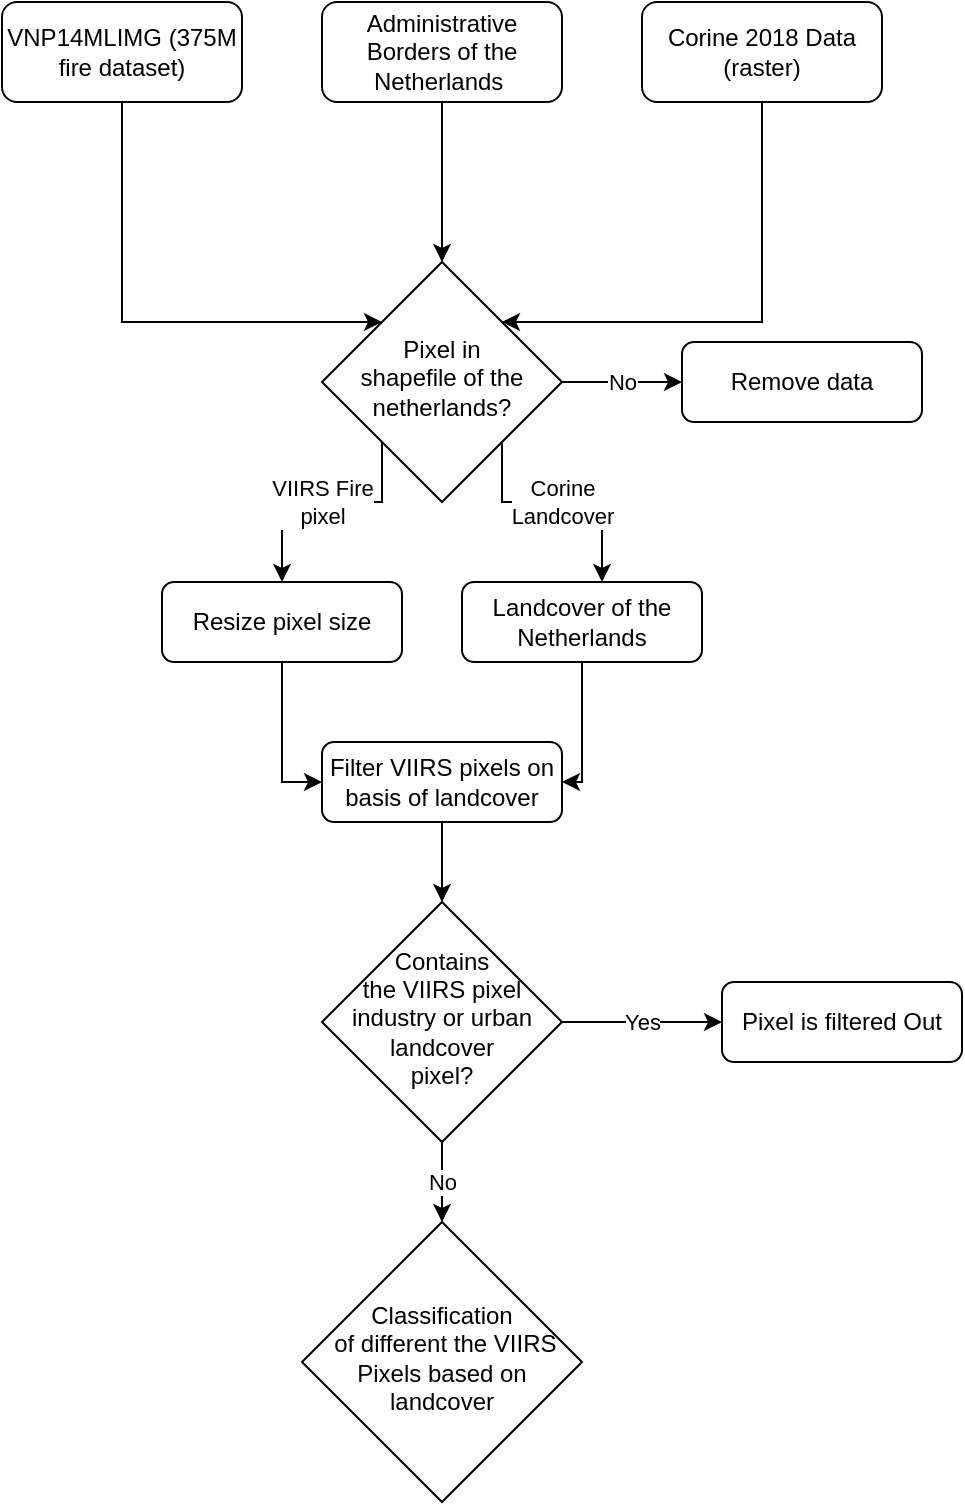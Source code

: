 <mxfile version="13.0.3" type="device"><diagram id="C5RBs43oDa-KdzZeNtuy" name="Page-1"><mxGraphModel dx="362" dy="269" grid="1" gridSize="10" guides="1" tooltips="1" connect="1" arrows="1" fold="1" page="1" pageScale="1" pageWidth="827" pageHeight="1169" math="0" shadow="0"><root><mxCell id="WIyWlLk6GJQsqaUBKTNV-0"/><mxCell id="WIyWlLk6GJQsqaUBKTNV-1" parent="WIyWlLk6GJQsqaUBKTNV-0"/><mxCell id="KffNr8YmrMpDGmP8G5Hl-23" style="edgeStyle=orthogonalEdgeStyle;rounded=0;orthogonalLoop=1;jettySize=auto;html=1;entryX=0;entryY=0;entryDx=0;entryDy=0;" parent="WIyWlLk6GJQsqaUBKTNV-1" source="WIyWlLk6GJQsqaUBKTNV-3" target="WIyWlLk6GJQsqaUBKTNV-6" edge="1"><mxGeometry relative="1" as="geometry"><Array as="points"><mxPoint x="220" y="190"/></Array><mxPoint x="110" y="160" as="sourcePoint"/></mxGeometry></mxCell><mxCell id="WIyWlLk6GJQsqaUBKTNV-3" value="VNP14MLIMG (375M fire dataset)" style="rounded=1;whiteSpace=wrap;html=1;fontSize=12;glass=0;strokeWidth=1;shadow=0;" parent="WIyWlLk6GJQsqaUBKTNV-1" vertex="1"><mxGeometry x="160" y="30" width="120" height="50" as="geometry"/></mxCell><mxCell id="KffNr8YmrMpDGmP8G5Hl-24" value="No" style="edgeStyle=orthogonalEdgeStyle;rounded=0;orthogonalLoop=1;jettySize=auto;html=1;exitX=1;exitY=0.5;exitDx=0;exitDy=0;entryX=0;entryY=0.5;entryDx=0;entryDy=0;" parent="WIyWlLk6GJQsqaUBKTNV-1" source="WIyWlLk6GJQsqaUBKTNV-6" target="WIyWlLk6GJQsqaUBKTNV-7" edge="1"><mxGeometry relative="1" as="geometry"/></mxCell><mxCell id="KffNr8YmrMpDGmP8G5Hl-27" value="VIIRS Fire &lt;br&gt;pixel" style="edgeStyle=orthogonalEdgeStyle;rounded=0;orthogonalLoop=1;jettySize=auto;html=1;exitX=0;exitY=1;exitDx=0;exitDy=0;" parent="WIyWlLk6GJQsqaUBKTNV-1" source="WIyWlLk6GJQsqaUBKTNV-6" target="U6rKQOmsgmNEIYRR7VLh-9" edge="1"><mxGeometry relative="1" as="geometry"><mxPoint x="310" y="330" as="targetPoint"/><Array as="points"><mxPoint x="350" y="280"/><mxPoint x="300" y="280"/></Array></mxGeometry></mxCell><mxCell id="WIyWlLk6GJQsqaUBKTNV-6" value="Pixel in &lt;br&gt;shapefile of the netherlands?" style="rhombus;whiteSpace=wrap;html=1;shadow=0;fontFamily=Helvetica;fontSize=12;align=center;strokeWidth=1;spacing=6;spacingTop=-4;" parent="WIyWlLk6GJQsqaUBKTNV-1" vertex="1"><mxGeometry x="320" y="160" width="120" height="120" as="geometry"/></mxCell><mxCell id="WIyWlLk6GJQsqaUBKTNV-7" value="Remove data" style="rounded=1;whiteSpace=wrap;html=1;fontSize=12;glass=0;strokeWidth=1;shadow=0;" parent="WIyWlLk6GJQsqaUBKTNV-1" vertex="1"><mxGeometry x="500" y="200" width="120" height="40" as="geometry"/></mxCell><mxCell id="KffNr8YmrMpDGmP8G5Hl-30" style="edgeStyle=orthogonalEdgeStyle;rounded=0;orthogonalLoop=1;jettySize=auto;html=1;exitX=0.5;exitY=1;exitDx=0;exitDy=0;entryX=1;entryY=0;entryDx=0;entryDy=0;" parent="WIyWlLk6GJQsqaUBKTNV-1" source="KffNr8YmrMpDGmP8G5Hl-0" target="WIyWlLk6GJQsqaUBKTNV-6" edge="1"><mxGeometry relative="1" as="geometry"><mxPoint x="610" y="150" as="targetPoint"/><Array as="points"><mxPoint x="540" y="190"/></Array></mxGeometry></mxCell><mxCell id="KffNr8YmrMpDGmP8G5Hl-0" value="Corine 2018 Data&lt;br&gt;(raster)" style="rounded=1;whiteSpace=wrap;html=1;fontSize=12;glass=0;strokeWidth=1;shadow=0;" parent="WIyWlLk6GJQsqaUBKTNV-1" vertex="1"><mxGeometry x="480" y="30" width="120" height="50" as="geometry"/></mxCell><mxCell id="KffNr8YmrMpDGmP8G5Hl-10" value="Corine &lt;br&gt;Landcover" style="edgeStyle=orthogonalEdgeStyle;rounded=0;orthogonalLoop=1;jettySize=auto;html=1;exitX=1;exitY=1;exitDx=0;exitDy=0;" parent="WIyWlLk6GJQsqaUBKTNV-1" source="WIyWlLk6GJQsqaUBKTNV-6" target="KffNr8YmrMpDGmP8G5Hl-11" edge="1"><mxGeometry relative="1" as="geometry"><mxPoint x="590" y="259" as="targetPoint"/><mxPoint x="580" y="240" as="sourcePoint"/><Array as="points"><mxPoint x="410" y="280"/><mxPoint x="460" y="280"/></Array><mxPoint as="offset"/></mxGeometry></mxCell><mxCell id="U6rKQOmsgmNEIYRR7VLh-3" style="edgeStyle=orthogonalEdgeStyle;rounded=0;orthogonalLoop=1;jettySize=auto;html=1;exitX=0.5;exitY=1;exitDx=0;exitDy=0;" parent="WIyWlLk6GJQsqaUBKTNV-1" source="KffNr8YmrMpDGmP8G5Hl-11" target="7KgBIgyPX9jWn3SuOcHJ-1" edge="1"><mxGeometry relative="1" as="geometry"><Array as="points"><mxPoint x="450" y="420"/></Array></mxGeometry></mxCell><mxCell id="KffNr8YmrMpDGmP8G5Hl-11" value="Landcover of the Netherlands" style="rounded=1;whiteSpace=wrap;html=1;fontSize=12;glass=0;strokeWidth=1;shadow=0;" parent="WIyWlLk6GJQsqaUBKTNV-1" vertex="1"><mxGeometry x="390" y="320" width="120" height="40" as="geometry"/></mxCell><mxCell id="KffNr8YmrMpDGmP8G5Hl-26" style="edgeStyle=orthogonalEdgeStyle;rounded=0;orthogonalLoop=1;jettySize=auto;html=1;exitX=0.5;exitY=1;exitDx=0;exitDy=0;" parent="WIyWlLk6GJQsqaUBKTNV-1" source="KffNr8YmrMpDGmP8G5Hl-25" target="WIyWlLk6GJQsqaUBKTNV-6" edge="1"><mxGeometry relative="1" as="geometry"><mxPoint x="380" y="170" as="targetPoint"/><Array as="points"/></mxGeometry></mxCell><mxCell id="KffNr8YmrMpDGmP8G5Hl-25" value="Administrative Borders of the Netherlands&amp;nbsp;" style="rounded=1;whiteSpace=wrap;html=1;fontSize=12;glass=0;strokeWidth=1;shadow=0;" parent="WIyWlLk6GJQsqaUBKTNV-1" vertex="1"><mxGeometry x="320" y="30" width="120" height="50" as="geometry"/></mxCell><mxCell id="U6rKQOmsgmNEIYRR7VLh-2" style="edgeStyle=orthogonalEdgeStyle;rounded=0;orthogonalLoop=1;jettySize=auto;html=1;" parent="WIyWlLk6GJQsqaUBKTNV-1" source="U6rKQOmsgmNEIYRR7VLh-9" target="7KgBIgyPX9jWn3SuOcHJ-1" edge="1"><mxGeometry relative="1" as="geometry"><Array as="points"><mxPoint x="300" y="420"/></Array><mxPoint x="300" y="440" as="sourcePoint"/></mxGeometry></mxCell><mxCell id="U6rKQOmsgmNEIYRR7VLh-5" value="Yes" style="edgeStyle=orthogonalEdgeStyle;rounded=0;orthogonalLoop=1;jettySize=auto;html=1;exitX=1;exitY=0.5;exitDx=0;exitDy=0;" parent="WIyWlLk6GJQsqaUBKTNV-1" source="U6rKQOmsgmNEIYRR7VLh-1" target="U6rKQOmsgmNEIYRR7VLh-4" edge="1"><mxGeometry relative="1" as="geometry"><mxPoint x="520" y="570" as="targetPoint"/><Array as="points"/></mxGeometry></mxCell><mxCell id="U6rKQOmsgmNEIYRR7VLh-7" value="No" style="edgeStyle=orthogonalEdgeStyle;rounded=0;orthogonalLoop=1;jettySize=auto;html=1;exitX=0.5;exitY=1;exitDx=0;exitDy=0;" parent="WIyWlLk6GJQsqaUBKTNV-1" source="U6rKQOmsgmNEIYRR7VLh-1" target="U6rKQOmsgmNEIYRR7VLh-6" edge="1"><mxGeometry relative="1" as="geometry"/></mxCell><mxCell id="U6rKQOmsgmNEIYRR7VLh-1" value="Contains &lt;br&gt;the VIIRS pixel industry or urban landcover &lt;br&gt;pixel?" style="rhombus;whiteSpace=wrap;html=1;shadow=0;fontFamily=Helvetica;fontSize=12;align=center;strokeWidth=1;spacing=6;spacingTop=-4;" parent="WIyWlLk6GJQsqaUBKTNV-1" vertex="1"><mxGeometry x="320" y="480" width="120" height="120" as="geometry"/></mxCell><mxCell id="U6rKQOmsgmNEIYRR7VLh-4" value="Pixel is filtered Out" style="rounded=1;whiteSpace=wrap;html=1;fontSize=12;glass=0;strokeWidth=1;shadow=0;" parent="WIyWlLk6GJQsqaUBKTNV-1" vertex="1"><mxGeometry x="520" y="520" width="120" height="40" as="geometry"/></mxCell><mxCell id="U6rKQOmsgmNEIYRR7VLh-6" value="Classification&lt;br&gt;&amp;nbsp;of different the VIIRS Pixels based on landcover" style="rhombus;whiteSpace=wrap;html=1;shadow=0;fontFamily=Helvetica;fontSize=12;align=center;strokeWidth=1;spacing=6;spacingTop=-4;" parent="WIyWlLk6GJQsqaUBKTNV-1" vertex="1"><mxGeometry x="310" y="640" width="140" height="140" as="geometry"/></mxCell><mxCell id="U6rKQOmsgmNEIYRR7VLh-9" value="Resize pixel size" style="rounded=1;whiteSpace=wrap;html=1;fontSize=12;glass=0;strokeWidth=1;shadow=0;" parent="WIyWlLk6GJQsqaUBKTNV-1" vertex="1"><mxGeometry x="240" y="320" width="120" height="40" as="geometry"/></mxCell><mxCell id="7KgBIgyPX9jWn3SuOcHJ-2" style="edgeStyle=orthogonalEdgeStyle;rounded=0;orthogonalLoop=1;jettySize=auto;html=1;" edge="1" parent="WIyWlLk6GJQsqaUBKTNV-1" source="7KgBIgyPX9jWn3SuOcHJ-1" target="U6rKQOmsgmNEIYRR7VLh-1"><mxGeometry relative="1" as="geometry"/></mxCell><mxCell id="7KgBIgyPX9jWn3SuOcHJ-1" value="Filter VIIRS pixels on basis of landcover" style="rounded=1;whiteSpace=wrap;html=1;fontSize=12;glass=0;strokeWidth=1;shadow=0;" vertex="1" parent="WIyWlLk6GJQsqaUBKTNV-1"><mxGeometry x="320" y="400" width="120" height="40" as="geometry"/></mxCell></root></mxGraphModel></diagram></mxfile>
